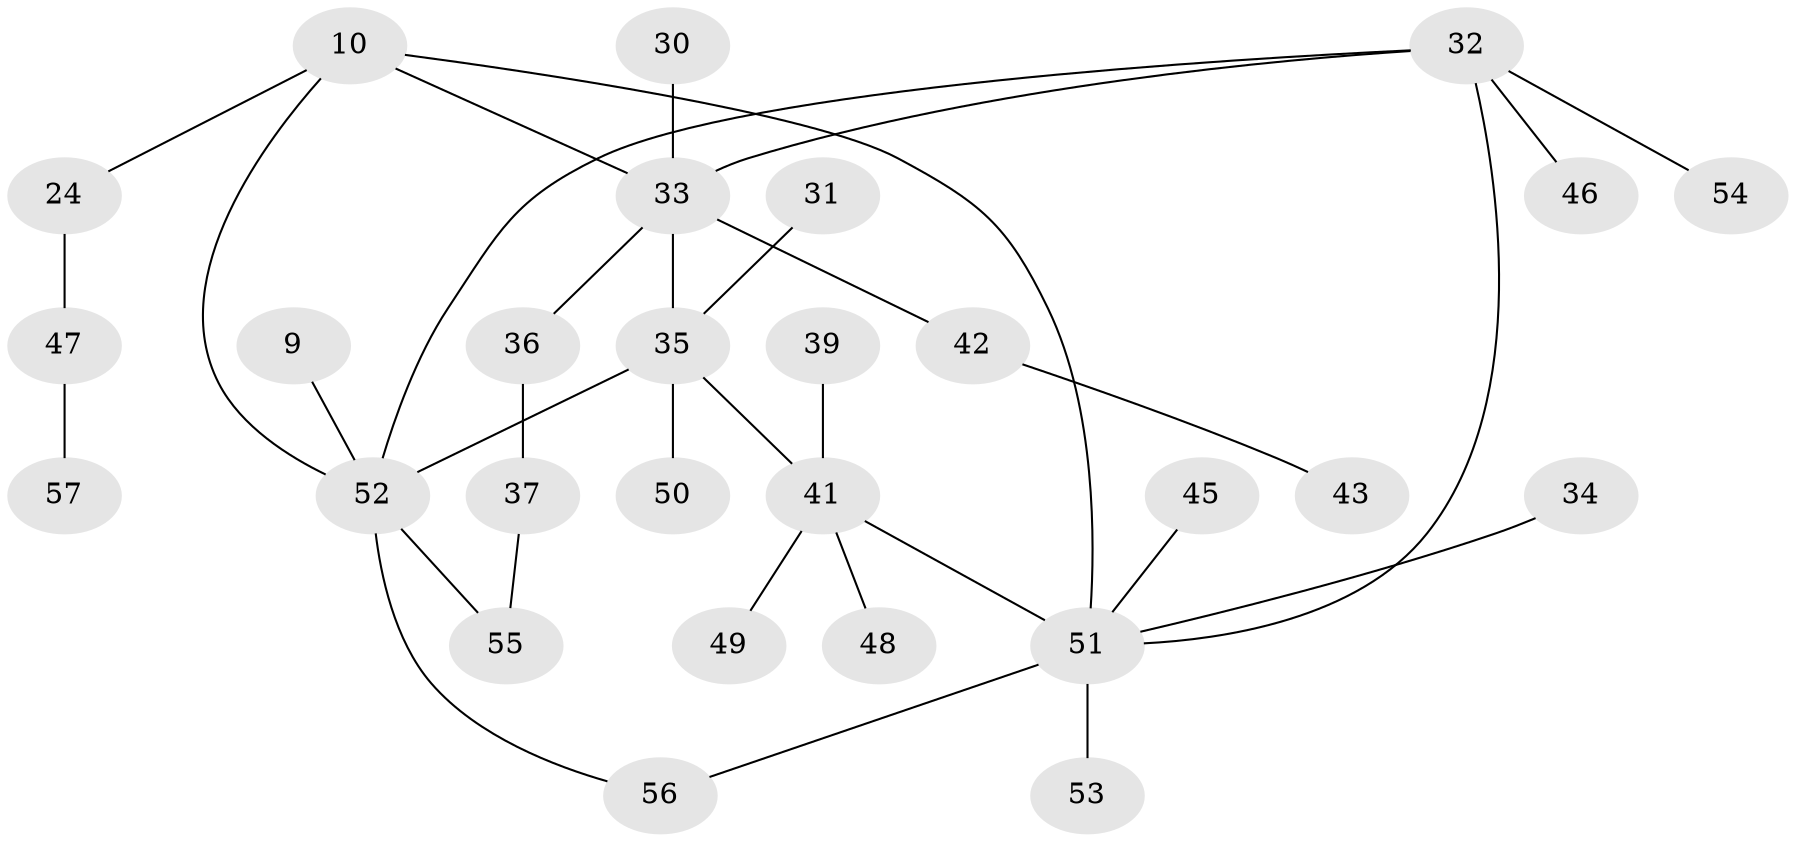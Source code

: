 // original degree distribution, {4: 0.03508771929824561, 5: 0.05263157894736842, 2: 0.3157894736842105, 7: 0.017543859649122806, 3: 0.22807017543859648, 1: 0.3333333333333333, 6: 0.017543859649122806}
// Generated by graph-tools (version 1.1) at 2025/41/03/09/25 04:41:59]
// undirected, 28 vertices, 33 edges
graph export_dot {
graph [start="1"]
  node [color=gray90,style=filled];
  9;
  10 [super="+3"];
  24;
  30;
  31;
  32 [super="+15+25+17+21"];
  33 [super="+27"];
  34;
  35 [super="+5+11+20"];
  36 [super="+23"];
  37;
  39;
  41 [super="+12+26"];
  42 [super="+29"];
  43;
  45;
  46;
  47;
  48;
  49;
  50;
  51 [super="+40+28+44"];
  52 [super="+2"];
  53;
  54;
  55;
  56 [super="+38"];
  57;
  9 -- 52;
  10 -- 24;
  10 -- 52 [weight=2];
  10 -- 33;
  10 -- 51 [weight=2];
  24 -- 47;
  30 -- 33;
  31 -- 35;
  32 -- 54;
  32 -- 52;
  32 -- 46;
  32 -- 33;
  32 -- 51;
  33 -- 42 [weight=2];
  33 -- 35;
  33 -- 36;
  34 -- 51;
  35 -- 52;
  35 -- 41;
  35 -- 50;
  36 -- 37;
  37 -- 55;
  39 -- 41;
  41 -- 49;
  41 -- 48;
  41 -- 51;
  42 -- 43;
  45 -- 51;
  47 -- 57;
  51 -- 53;
  51 -- 56;
  52 -- 55;
  52 -- 56;
}
